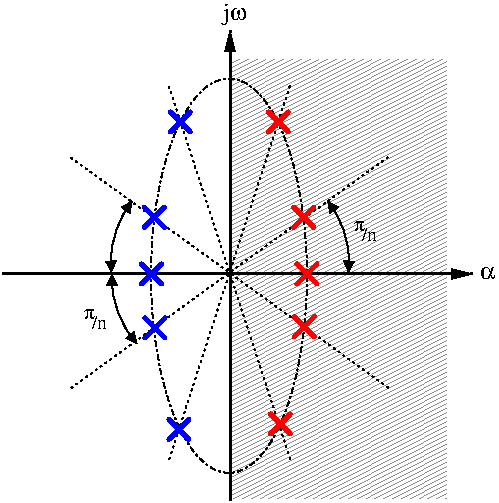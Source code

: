 #FIG 3.2
Landscape
Center
Inches
A4      
100.00
Single
-2
1200 2
0 32 #cecfce
0 33 #cecfce
0 34 #cecfce
0 35 #cecfce
0 36 #cecfce
0 37 #cecfce
0 38 #cecfce
0 39 #cecfce
0 40 #cecfce
0 41 #cecfce
0 42 #cecfce
0 43 #cecfce
0 44 #cecfce
0 45 #cecfce
0 46 #cecfce
0 47 #cecfce
0 48 #cecfce
0 49 #cecfce
0 50 #cecfce
0 51 #cecfce
0 52 #cecfce
0 53 #cecfce
0 54 #cecfce
0 55 #cecfce
0 56 #8c8e8c
0 57 #000000
0 58 #ffffff
0 70 #ffffff
5 1 0 1 0 7 54 0 -1 0.000 0 0 1 1 1715.946 1568.433 987 1644 1008 1379 1141 1114
	1 1 1.00 70.50 70.50
	1 1 1.00 70.50 70.50
5 1 0 1 0 7 54 0 -1 0.000 0 0 1 1 1721.116 1691.762 1177 2181 1038 1954 990 1662
	1 1 1.00 70.50 70.50
	1 1 1.00 70.50 70.50
5 1 0 1 0 7 54 0 -1 0.000 0 1 1 1 2035.054 1568.433 2764 1644 2743 1379 2610 1114
	1 1 1.00 70.50 70.50
	1 1 1.00 70.50 70.50
6 1350 375 1650 675
2 1 0 3 1 7 40 0 -1 0.000 0 1 -1 0 0 2
	 1428 594 1578 444
2 1 0 3 1 7 40 0 -1 0.000 0 1 -1 0 0 2
	 1428 444 1578 594
-6
6 1200 1125 1425 1350
2 1 0 3 1 7 40 0 -1 0.000 0 1 -1 0 0 2
	 1233 1159 1383 1309
2 1 0 3 1 7 40 0 -1 0.000 0 1 -1 0 0 2
	 1233 1309 1383 1159
-6
6 1125 1500 1425 1800
2 1 0 3 1 7 40 0 -1 0.000 0 1 -1 0 0 2
	 1213 1734 1363 1584
2 1 0 3 1 7 40 0 -1 0.000 0 1 -1 0 0 2
	 1213 1584 1363 1734
-6
6 2100 375 2400 675
2 1 0 3 4 7 40 0 -1 0.000 0 1 -1 0 0 2
	 2163 594 2313 444
2 1 0 3 4 7 40 0 -1 0.000 0 1 -1 0 0 2
	 2163 444 2313 594
-6
6 2325 1125 2550 1350
2 1 0 3 4 7 40 0 -1 0.000 0 1 -1 0 0 2
	 2353 1309 2503 1159
2 1 0 3 4 7 40 0 -1 0.000 0 1 -1 0 0 2
	 2353 1159 2503 1309
-6
6 2325 1500 2550 1800
2 1 0 3 4 7 40 0 -1 0.000 0 1 -1 0 0 2
	 2378 1584 2528 1734
2 1 0 3 4 7 40 0 -1 0.000 0 1 -1 0 0 2
	 2378 1734 2528 1584
-6
6 2325 1950 2550 2175
2 1 0 3 4 7 40 0 -1 0.000 0 1 -1 0 0 2
	 2358 1979 2508 2129
2 1 0 3 4 7 40 0 -1 0.000 0 1 -1 0 0 2
	 2358 2129 2508 1979
-6
6 2100 2625 2400 2925
2 1 0 3 4 7 40 0 -1 0.000 0 1 -1 0 0 2
	 2178 2859 2328 2709
2 1 0 3 4 7 40 0 -1 0.000 0 1 -1 0 0 2
	 2178 2709 2328 2859
-6
6 1350 2700 1650 2925
2 1 0 3 1 7 40 0 -1 0.000 0 1 -1 0 0 2
	 1418 2899 1568 2749
2 1 0 3 1 7 40 0 -1 0.000 0 1 -1 0 0 2
	 1418 2749 1568 2899
-6
6 1200 1950 1425 2175
2 1 0 3 1 7 40 0 -1 0.000 0 1 -1 0 0 2
	 1238 2139 1388 1989
2 1 0 3 1 7 40 0 -1 0.000 0 1 -1 0 0 2
	 1238 1989 1388 2139
-6
6 2743 1204 3043 1429
4 1 0 50 0 32 10 0.0000 5 75 75 2846 1340 p\001
4 1 0 50 0 0 10 0.0000 5 105 120 2921 1415 /n\001
-6
6 729 1878 1029 2103
4 1 0 50 0 32 10 0.0000 5 75 75 822 1998 p\001
4 1 0 50 0 0 10 0.0000 5 105 120 897 2073 /n\001
-6
1 1 3 1 0 7 60 0 -1 3.000 1 0.0000 1868 1672 585 1479 1868 1672 2453 1672
2 1 0 2 0 7 49 0 -1 0.000 0 0 -1 1 0 2
	1 1 1.00 70.50 141.00
	 1876 3355 1876 -170
2 1 2 1 0 7 48 0 -1 2.000 0 0 7 0 0 2
	 1874 1647 3073 774
2 1 2 1 0 7 48 0 -1 2.000 0 0 7 0 0 2
	 1873 1647 2330 236
2 1 2 1 0 7 48 0 -1 2.000 0 0 7 0 0 2
	 1871 1648 670 778
2 1 2 1 0 7 48 0 -1 2.000 0 0 7 0 0 2
	 1871 1650 673 2523
2 1 2 1 0 7 48 0 -1 2.000 0 0 7 0 0 2
	 1872 1651 1416 3061
2 1 2 1 0 7 48 0 -1 2.000 0 0 7 0 0 2
	 1873 1651 2333 3060
2 1 2 1 0 7 48 0 -1 2.000 0 0 7 0 0 2
	 1874 1651 3075 2520
2 1 0 2 0 7 49 0 -1 0.000 0 0 -1 1 0 2
	1 1 1.00 70.50 141.00
	 173 1659 3698 1659
2 2 0 0 56 7 70 0 42 0.000 0 1 -1 0 0 5
	 1889 54 3500 54 3500 3346 1889 3346 1889 54
2 1 2 1 0 7 48 0 -1 2.000 0 0 7 0 0 2
	 1872 1647 1412 237
4 0 0 48 0 32 12 0.0000 4 90 120 3750 1700 a\001
4 0 0 48 0 32 12 0.0000 5 105 120 1876 -245 w\001
4 2 0 48 0 0 12 0.0000 5 165 45 1876 -245 j\001
